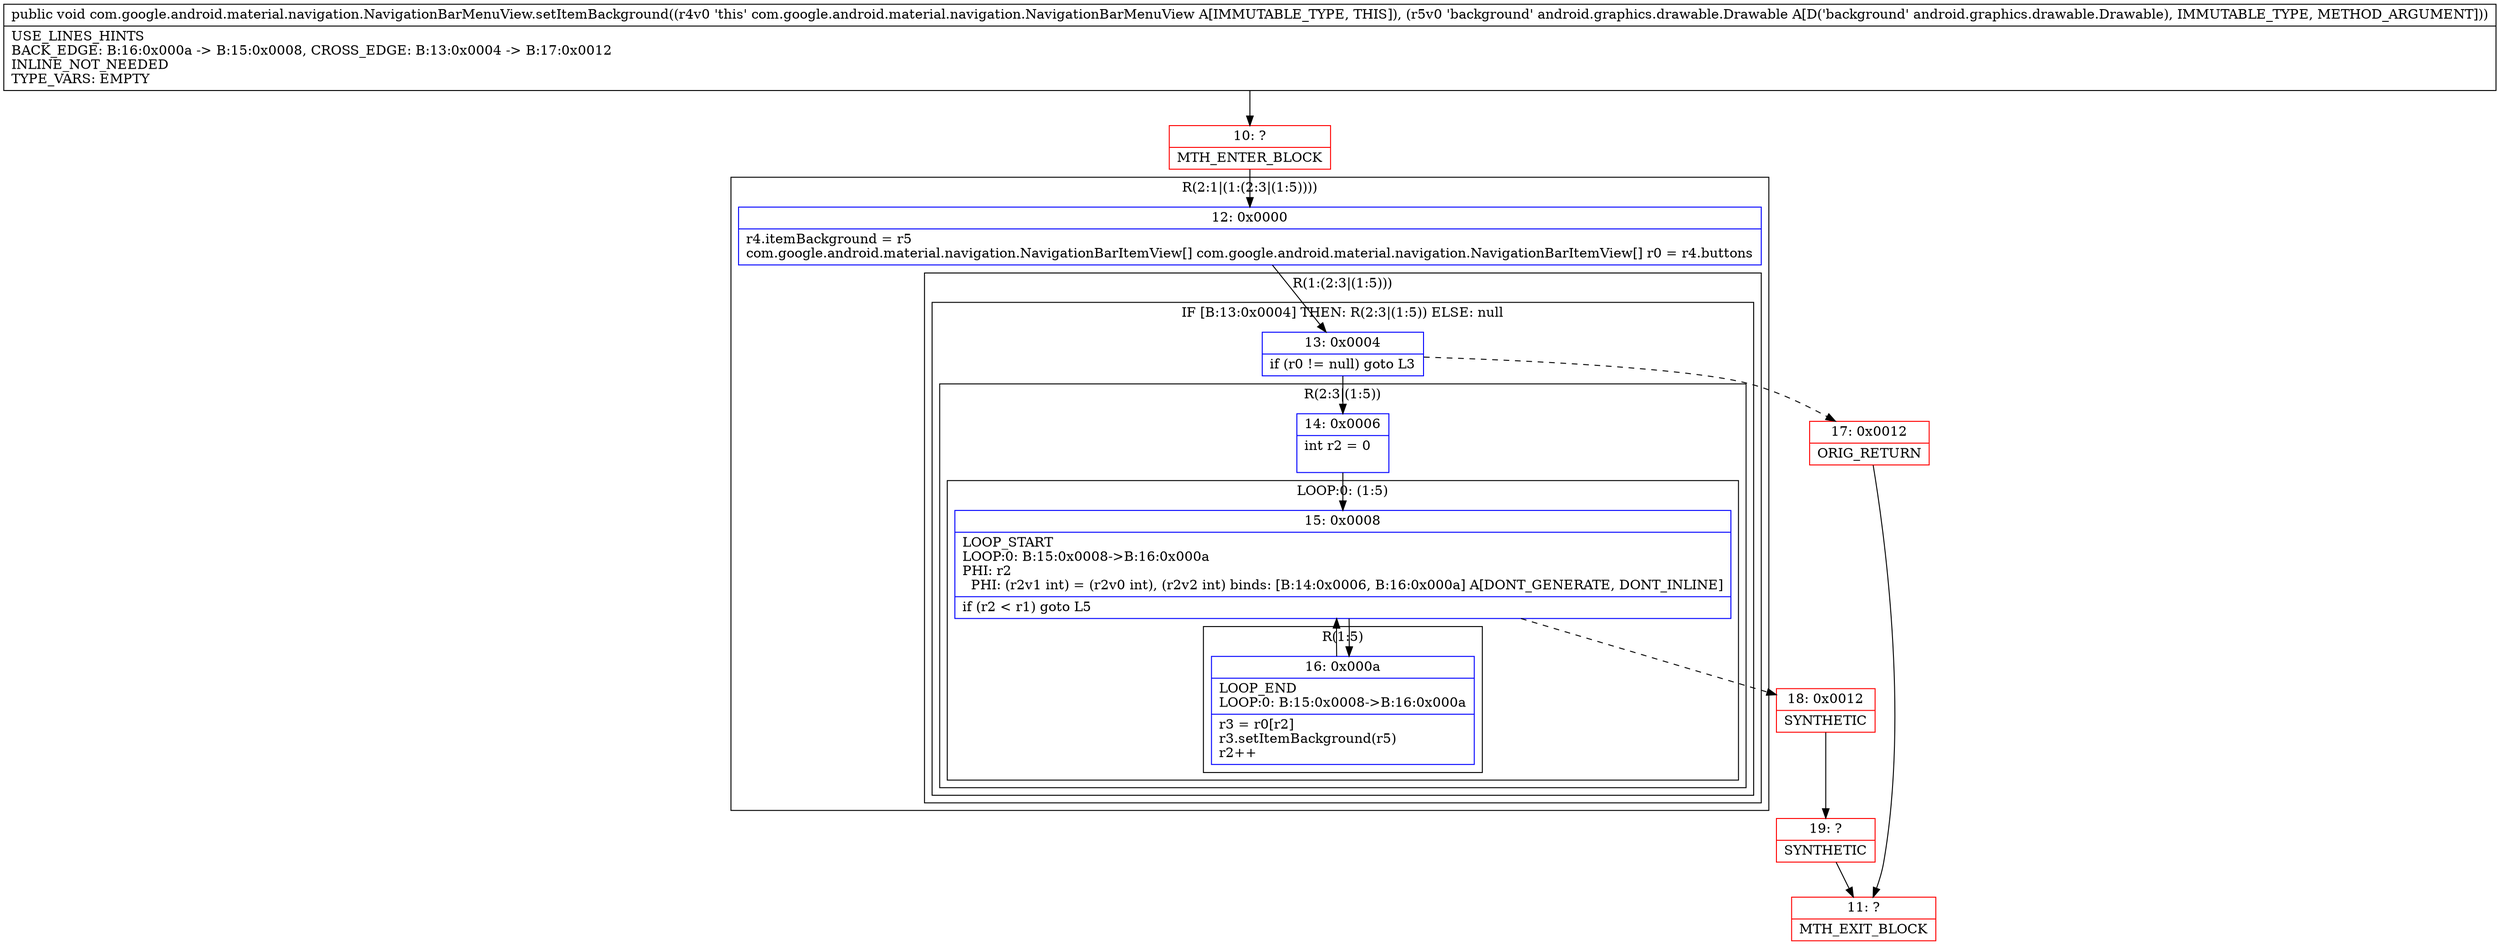 digraph "CFG forcom.google.android.material.navigation.NavigationBarMenuView.setItemBackground(Landroid\/graphics\/drawable\/Drawable;)V" {
subgraph cluster_Region_525334663 {
label = "R(2:1|(1:(2:3|(1:5))))";
node [shape=record,color=blue];
Node_12 [shape=record,label="{12\:\ 0x0000|r4.itemBackground = r5\lcom.google.android.material.navigation.NavigationBarItemView[] com.google.android.material.navigation.NavigationBarItemView[] r0 = r4.buttons\l}"];
subgraph cluster_Region_2074058181 {
label = "R(1:(2:3|(1:5)))";
node [shape=record,color=blue];
subgraph cluster_IfRegion_570303545 {
label = "IF [B:13:0x0004] THEN: R(2:3|(1:5)) ELSE: null";
node [shape=record,color=blue];
Node_13 [shape=record,label="{13\:\ 0x0004|if (r0 != null) goto L3\l}"];
subgraph cluster_Region_1675027225 {
label = "R(2:3|(1:5))";
node [shape=record,color=blue];
Node_14 [shape=record,label="{14\:\ 0x0006|int r2 = 0\l\l}"];
subgraph cluster_LoopRegion_585930834 {
label = "LOOP:0: (1:5)";
node [shape=record,color=blue];
Node_15 [shape=record,label="{15\:\ 0x0008|LOOP_START\lLOOP:0: B:15:0x0008\-\>B:16:0x000a\lPHI: r2 \l  PHI: (r2v1 int) = (r2v0 int), (r2v2 int) binds: [B:14:0x0006, B:16:0x000a] A[DONT_GENERATE, DONT_INLINE]\l|if (r2 \< r1) goto L5\l}"];
subgraph cluster_Region_637520832 {
label = "R(1:5)";
node [shape=record,color=blue];
Node_16 [shape=record,label="{16\:\ 0x000a|LOOP_END\lLOOP:0: B:15:0x0008\-\>B:16:0x000a\l|r3 = r0[r2]\lr3.setItemBackground(r5)\lr2++\l}"];
}
}
}
}
}
}
Node_10 [shape=record,color=red,label="{10\:\ ?|MTH_ENTER_BLOCK\l}"];
Node_18 [shape=record,color=red,label="{18\:\ 0x0012|SYNTHETIC\l}"];
Node_19 [shape=record,color=red,label="{19\:\ ?|SYNTHETIC\l}"];
Node_11 [shape=record,color=red,label="{11\:\ ?|MTH_EXIT_BLOCK\l}"];
Node_17 [shape=record,color=red,label="{17\:\ 0x0012|ORIG_RETURN\l}"];
MethodNode[shape=record,label="{public void com.google.android.material.navigation.NavigationBarMenuView.setItemBackground((r4v0 'this' com.google.android.material.navigation.NavigationBarMenuView A[IMMUTABLE_TYPE, THIS]), (r5v0 'background' android.graphics.drawable.Drawable A[D('background' android.graphics.drawable.Drawable), IMMUTABLE_TYPE, METHOD_ARGUMENT]))  | USE_LINES_HINTS\lBACK_EDGE: B:16:0x000a \-\> B:15:0x0008, CROSS_EDGE: B:13:0x0004 \-\> B:17:0x0012\lINLINE_NOT_NEEDED\lTYPE_VARS: EMPTY\l}"];
MethodNode -> Node_10;Node_12 -> Node_13;
Node_13 -> Node_14;
Node_13 -> Node_17[style=dashed];
Node_14 -> Node_15;
Node_15 -> Node_16;
Node_15 -> Node_18[style=dashed];
Node_16 -> Node_15;
Node_10 -> Node_12;
Node_18 -> Node_19;
Node_19 -> Node_11;
Node_17 -> Node_11;
}


